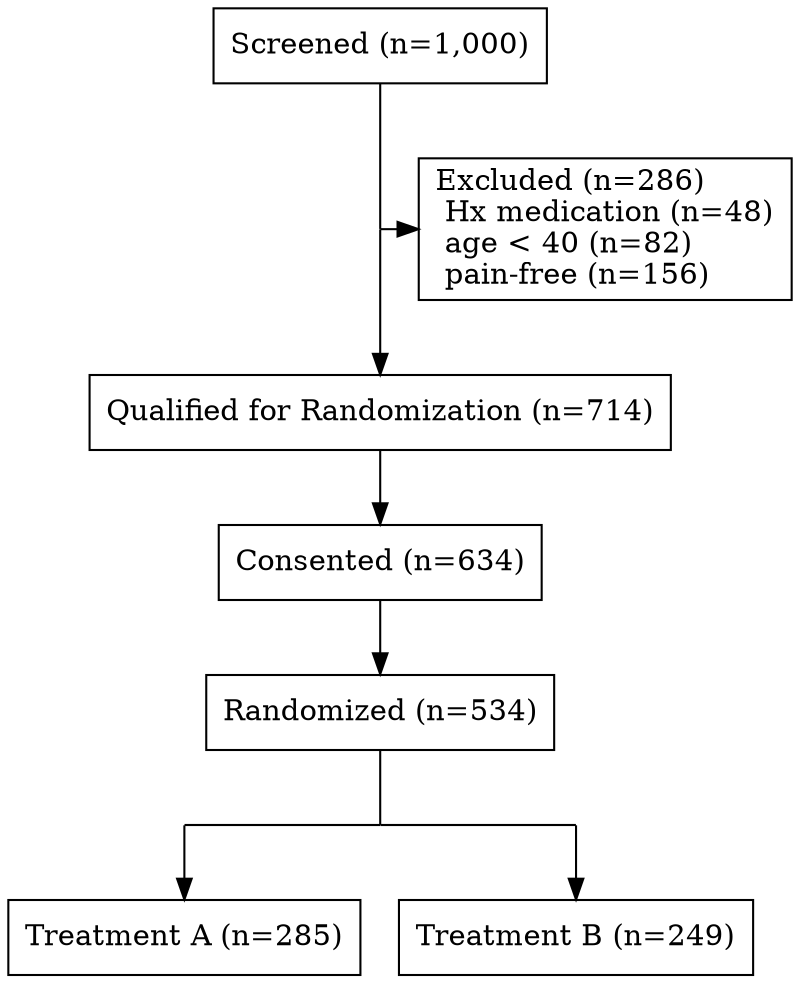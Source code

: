 digraph consort_diagram {
  graph [layout = dot, splines=ortho]





# node definitions with substituted label text
  node [shape = rectangle, fillcolor = Biege, style="", fillcolor = "", color = ""]

node1 [label = "Screened (n=1,000)" group=A1]
node2 [label = "Excluded (n=286)\l Hx medication (n=48)\l age < 40 (n=82)\l pain-free (n=156)\l"]
node3 [label = "Qualified for Randomization (n=714)" group=A1]
node4 [label = "Consented (n=634)" group=A1]
node5 [label = "Randomized (n=534)" group=A1]
node6 [label = "Treatment A (n=285)" group=B1]
node7 [label = "Treatment B (n=249)" group=B2]


## Invisible point node for joints

node [shape = point, width = 0, style=invis]

P1 [group=A1]
P2 [group=B1]
P3 [group=A1]
P4 [group=B2]

subgraph {
  rank = same; rankdir = LR; node1;
  }
subgraph {
  rank = same; rankdir = LR; P1; node2;
  }
subgraph {
  rank = same; rankdir = LR; node3;
  }
subgraph {
  rank = same; rankdir = LR; node4;
  }
subgraph {
  rank = same; rankdir = LR; node5;
  }
subgraph {
  rank = same; rankdir = LR; P2; P3; P4;
  }
subgraph {
  rank = same; rankdir = LR; node6; node7;
  }

edge[style=""];

node1 -> P1 [arrowhead = none];
P1 -> node2;
P1 -> node3;
node3 -> node4;
node4 -> node5;
node5 -> P3 [arrowhead = none];
P2 -> node6;
P4 -> node7;
P2 -> P3 -> P4 [arrowhead = none];


}
